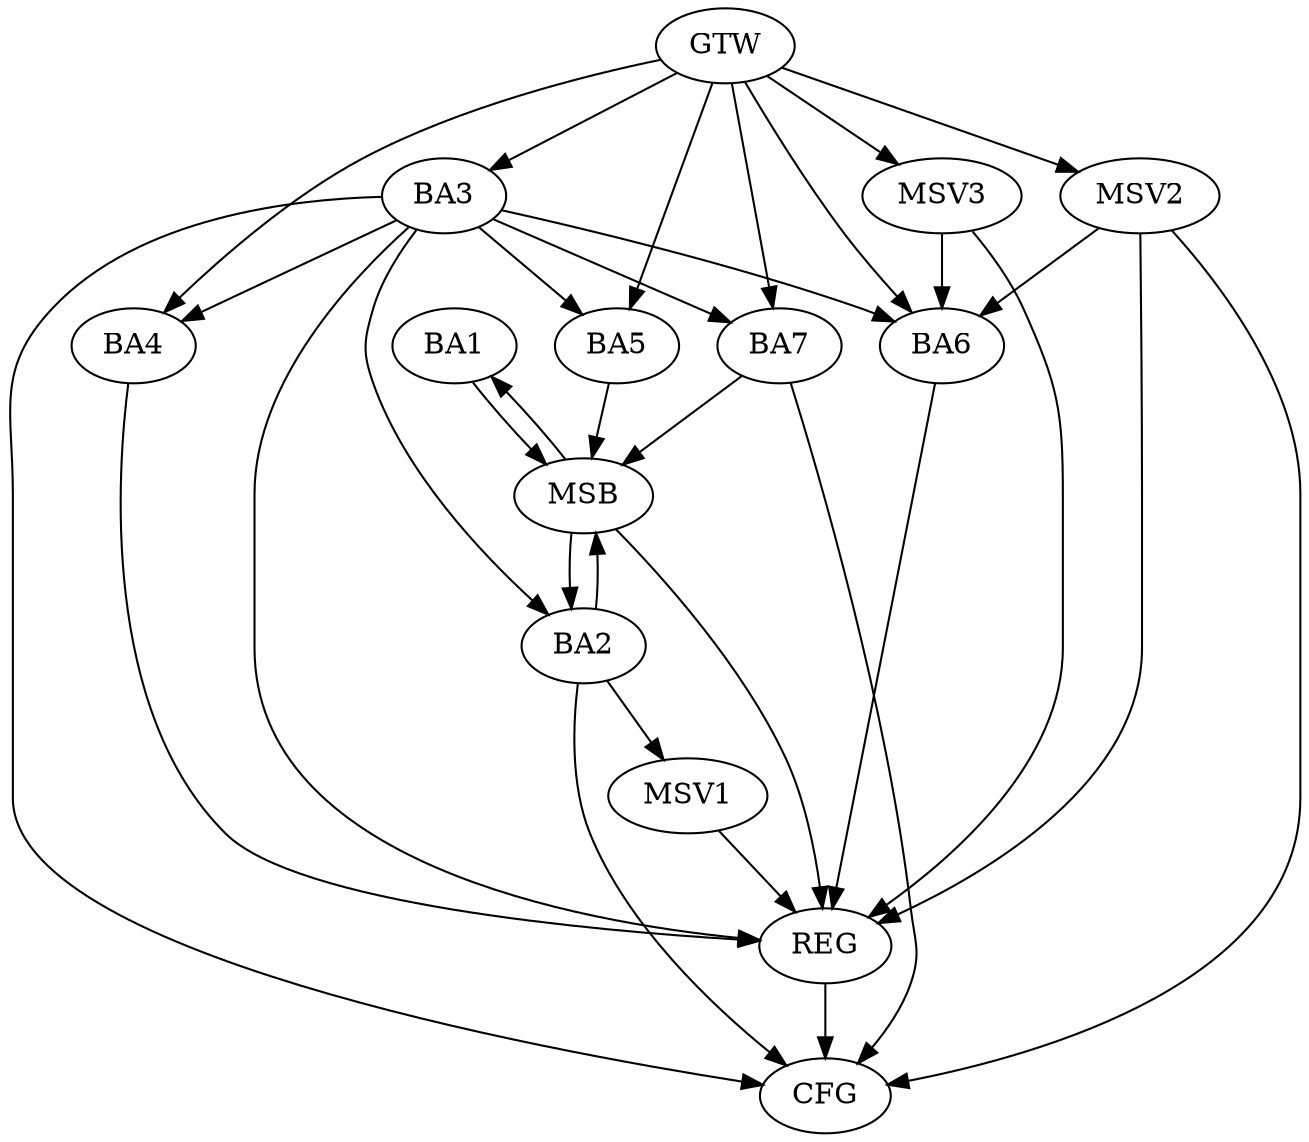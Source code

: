 strict digraph G {
  BA1 [ label="BA1" ];
  BA2 [ label="BA2" ];
  BA3 [ label="BA3" ];
  BA4 [ label="BA4" ];
  BA5 [ label="BA5" ];
  BA6 [ label="BA6" ];
  BA7 [ label="BA7" ];
  GTW [ label="GTW" ];
  REG [ label="REG" ];
  MSB [ label="MSB" ];
  CFG [ label="CFG" ];
  MSV1 [ label="MSV1" ];
  MSV2 [ label="MSV2" ];
  MSV3 [ label="MSV3" ];
  BA3 -> BA2;
  GTW -> BA3;
  GTW -> BA4;
  GTW -> BA5;
  GTW -> BA6;
  GTW -> BA7;
  BA3 -> REG;
  BA4 -> REG;
  BA6 -> REG;
  BA1 -> MSB;
  MSB -> BA2;
  MSB -> REG;
  BA2 -> MSB;
  MSB -> BA1;
  BA5 -> MSB;
  BA7 -> MSB;
  BA7 -> CFG;
  BA2 -> CFG;
  BA3 -> CFG;
  REG -> CFG;
  BA3 -> BA4;
  BA3 -> BA6;
  BA3 -> BA5;
  BA3 -> BA7;
  BA2 -> MSV1;
  MSV1 -> REG;
  MSV2 -> BA6;
  GTW -> MSV2;
  MSV2 -> REG;
  MSV2 -> CFG;
  MSV3 -> BA6;
  GTW -> MSV3;
  MSV3 -> REG;
}
